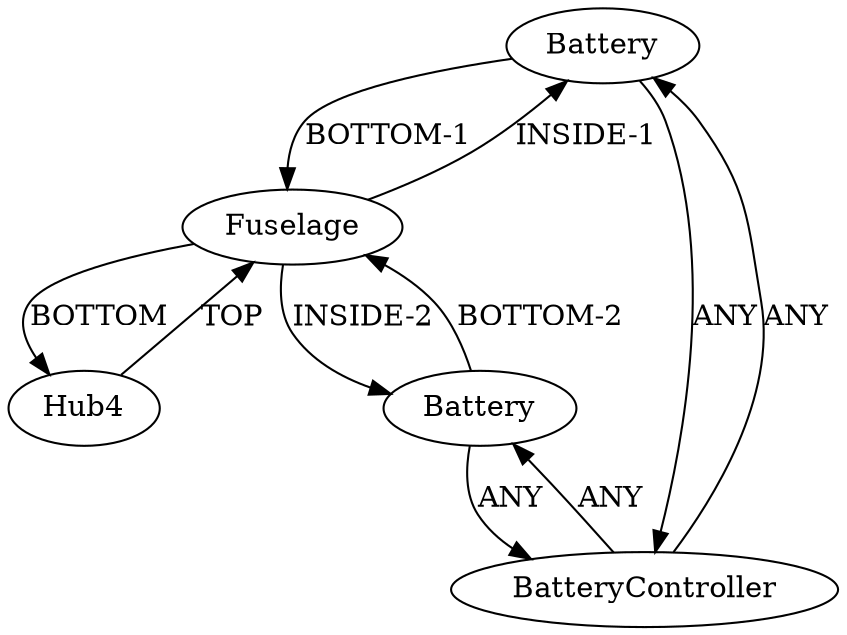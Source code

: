 /* Created by igraph 0.10.2 */
digraph {
  0 [
    instance=Battery_instance_1
    label=Battery
  ];
  1 [
    instance=Hub4_instance_1
    label=Hub4
  ];
  2 [
    instance=Fuselage_instance_1
    label=Fuselage
  ];
  3 [
    instance=BatteryController_instance_1
    label=BatteryController
  ];
  4 [
    instance=Battery_instance_2
    label=Battery
  ];

  0 -> 2 [
    label="BOTTOM-1"
  ];
  0 -> 3 [
    label=ANY
  ];
  1 -> 2 [
    label=TOP
  ];
  2 -> 0 [
    label="INSIDE-1"
  ];
  2 -> 1 [
    label=BOTTOM
  ];
  2 -> 4 [
    label="INSIDE-2"
  ];
  3 -> 0 [
    label=ANY
  ];
  3 -> 4 [
    label=ANY
  ];
  4 -> 2 [
    label="BOTTOM-2"
  ];
  4 -> 3 [
    label=ANY
  ];
}
